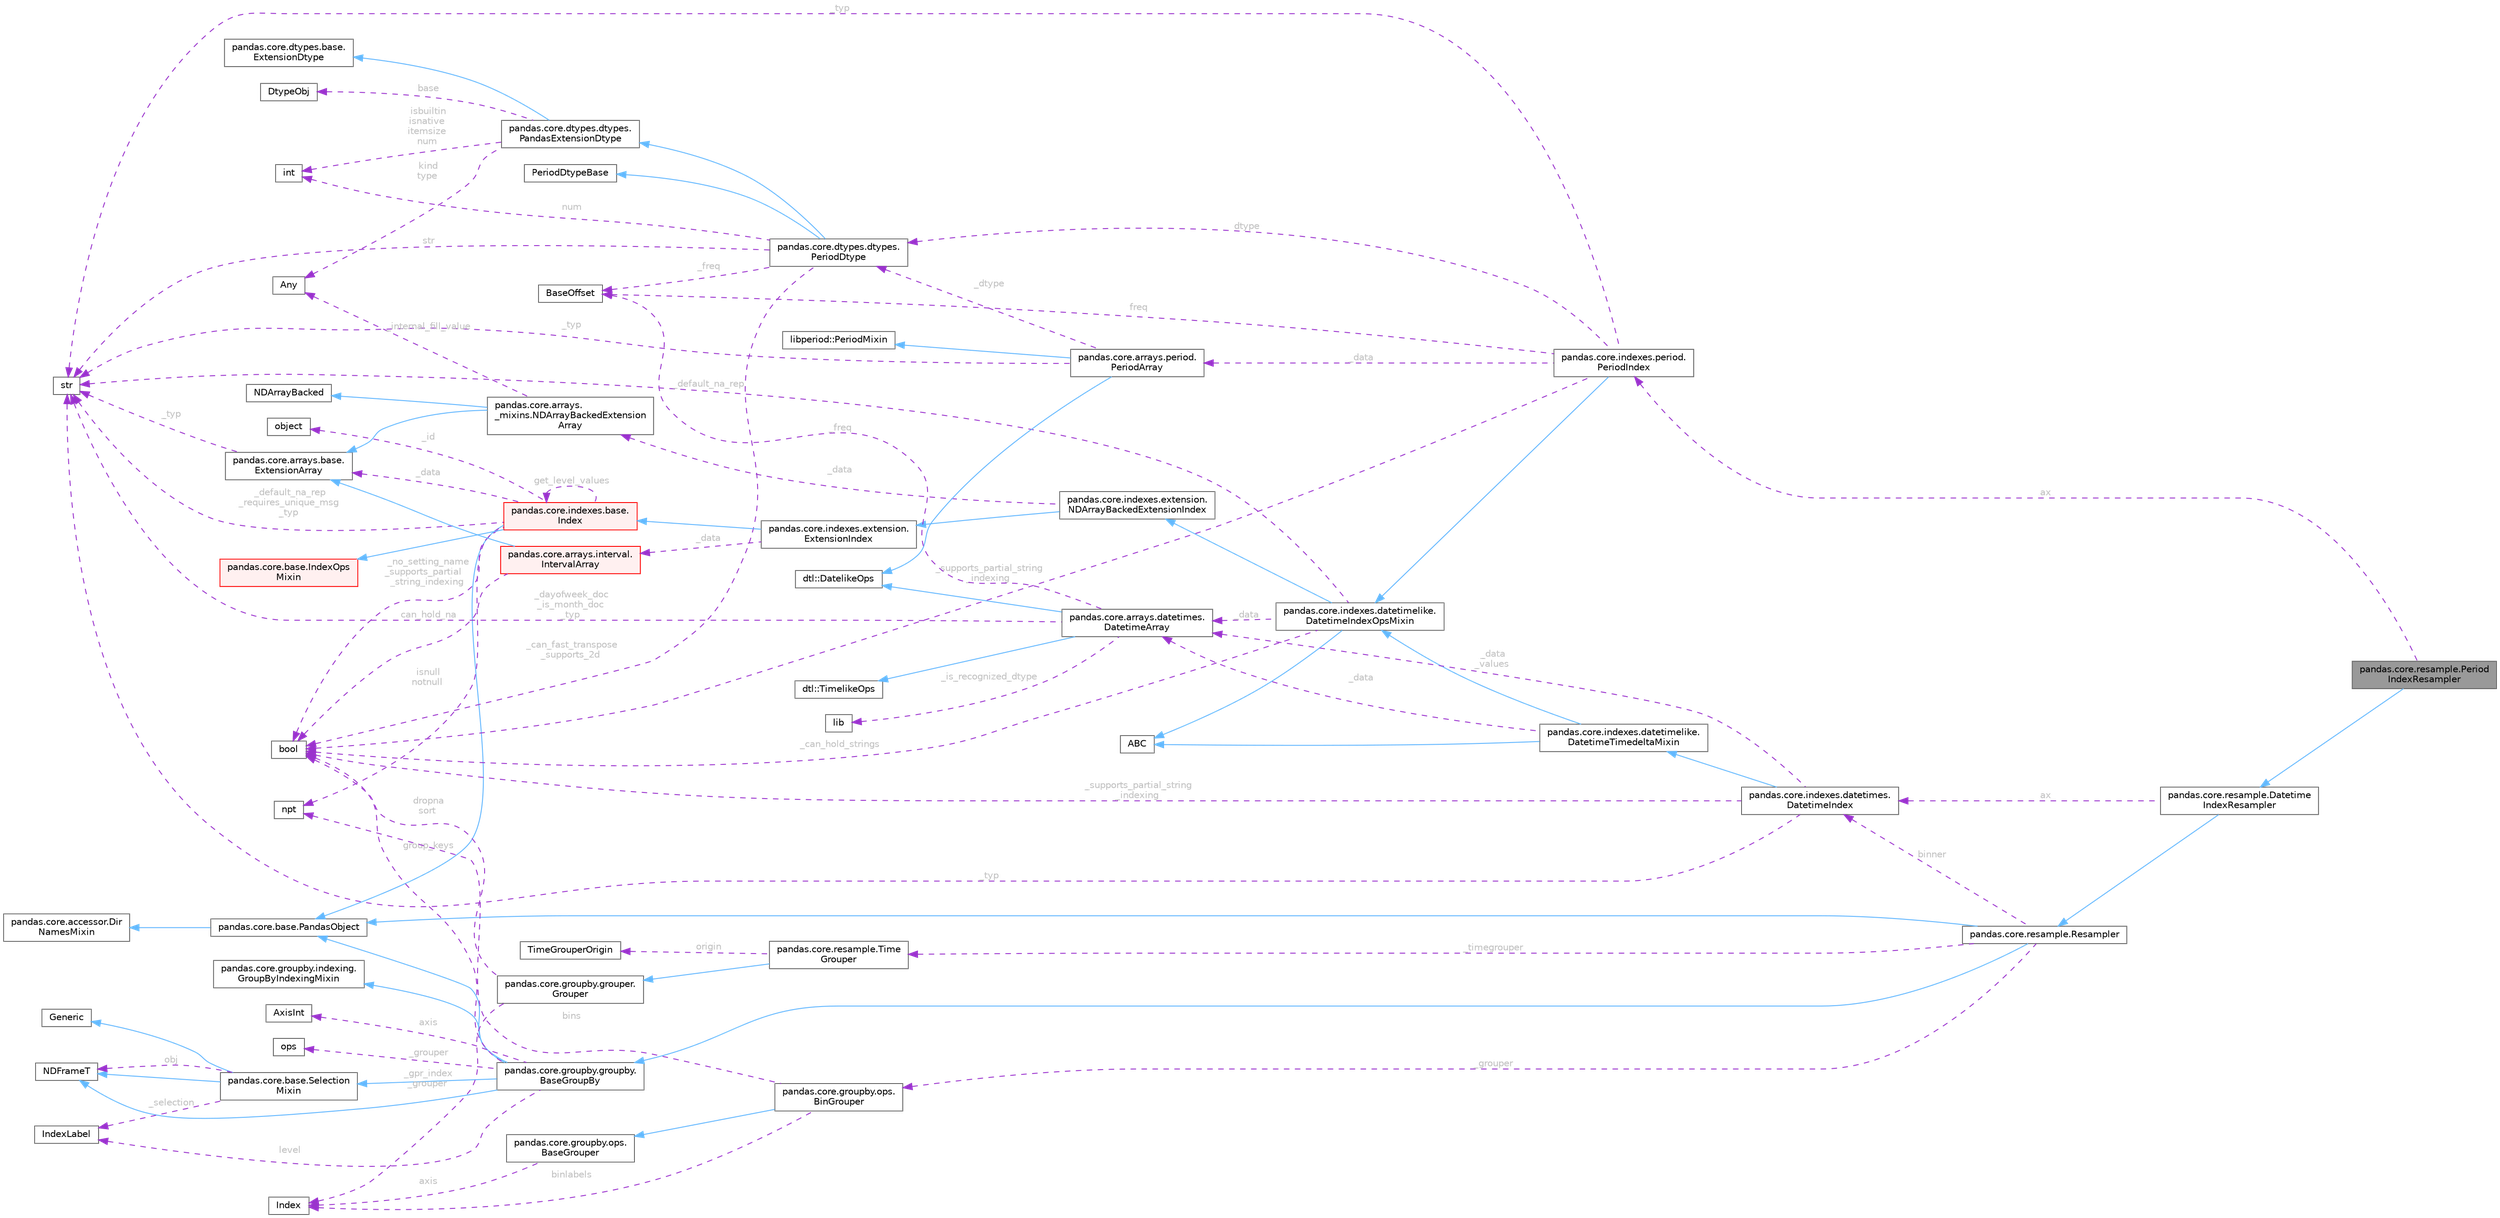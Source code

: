 digraph "pandas.core.resample.PeriodIndexResampler"
{
 // LATEX_PDF_SIZE
  bgcolor="transparent";
  edge [fontname=Helvetica,fontsize=10,labelfontname=Helvetica,labelfontsize=10];
  node [fontname=Helvetica,fontsize=10,shape=box,height=0.2,width=0.4];
  rankdir="LR";
  Node1 [id="Node000001",label="pandas.core.resample.Period\lIndexResampler",height=0.2,width=0.4,color="gray40", fillcolor="grey60", style="filled", fontcolor="black",tooltip=" "];
  Node2 -> Node1 [id="edge86_Node000001_Node000002",dir="back",color="steelblue1",style="solid",tooltip=" "];
  Node2 [id="Node000002",label="pandas.core.resample.Datetime\lIndexResampler",height=0.2,width=0.4,color="gray40", fillcolor="white", style="filled",URL="$classpandas_1_1core_1_1resample_1_1DatetimeIndexResampler.html",tooltip=" "];
  Node3 -> Node2 [id="edge87_Node000002_Node000003",dir="back",color="steelblue1",style="solid",tooltip=" "];
  Node3 [id="Node000003",label="pandas.core.resample.Resampler",height=0.2,width=0.4,color="gray40", fillcolor="white", style="filled",URL="$classpandas_1_1core_1_1resample_1_1Resampler.html",tooltip=" "];
  Node4 -> Node3 [id="edge88_Node000003_Node000004",dir="back",color="steelblue1",style="solid",tooltip=" "];
  Node4 [id="Node000004",label="pandas.core.groupby.groupby.\lBaseGroupBy",height=0.2,width=0.4,color="gray40", fillcolor="white", style="filled",URL="$classpandas_1_1core_1_1groupby_1_1groupby_1_1BaseGroupBy.html",tooltip=" "];
  Node5 -> Node4 [id="edge89_Node000004_Node000005",dir="back",color="steelblue1",style="solid",tooltip=" "];
  Node5 [id="Node000005",label="pandas.core.base.PandasObject",height=0.2,width=0.4,color="gray40", fillcolor="white", style="filled",URL="$classpandas_1_1core_1_1base_1_1PandasObject.html",tooltip=" "];
  Node6 -> Node5 [id="edge90_Node000005_Node000006",dir="back",color="steelblue1",style="solid",tooltip=" "];
  Node6 [id="Node000006",label="pandas.core.accessor.Dir\lNamesMixin",height=0.2,width=0.4,color="gray40", fillcolor="white", style="filled",URL="$classpandas_1_1core_1_1accessor_1_1DirNamesMixin.html",tooltip=" "];
  Node7 -> Node4 [id="edge91_Node000004_Node000007",dir="back",color="steelblue1",style="solid",tooltip=" "];
  Node7 [id="Node000007",label="pandas.core.base.Selection\lMixin",height=0.2,width=0.4,color="gray40", fillcolor="white", style="filled",URL="$classpandas_1_1core_1_1base_1_1SelectionMixin.html",tooltip=" "];
  Node8 -> Node7 [id="edge92_Node000007_Node000008",dir="back",color="steelblue1",style="solid",tooltip=" "];
  Node8 [id="Node000008",label="Generic",height=0.2,width=0.4,color="gray40", fillcolor="white", style="filled",tooltip=" "];
  Node9 -> Node7 [id="edge93_Node000007_Node000009",dir="back",color="steelblue1",style="solid",tooltip=" "];
  Node9 [id="Node000009",label="NDFrameT",height=0.2,width=0.4,color="gray40", fillcolor="white", style="filled",tooltip=" "];
  Node9 -> Node7 [id="edge94_Node000007_Node000009",dir="back",color="darkorchid3",style="dashed",tooltip=" ",label=" obj",fontcolor="grey" ];
  Node10 -> Node7 [id="edge95_Node000007_Node000010",dir="back",color="darkorchid3",style="dashed",tooltip=" ",label=" _selection",fontcolor="grey" ];
  Node10 [id="Node000010",label="IndexLabel",height=0.2,width=0.4,color="gray40", fillcolor="white", style="filled",tooltip=" "];
  Node9 -> Node4 [id="edge96_Node000004_Node000009",dir="back",color="steelblue1",style="solid",tooltip=" "];
  Node11 -> Node4 [id="edge97_Node000004_Node000011",dir="back",color="steelblue1",style="solid",tooltip=" "];
  Node11 [id="Node000011",label="pandas.core.groupby.indexing.\lGroupByIndexingMixin",height=0.2,width=0.4,color="gray40", fillcolor="white", style="filled",URL="$classpandas_1_1core_1_1groupby_1_1indexing_1_1GroupByIndexingMixin.html",tooltip=" "];
  Node12 -> Node4 [id="edge98_Node000004_Node000012",dir="back",color="darkorchid3",style="dashed",tooltip=" ",label=" axis",fontcolor="grey" ];
  Node12 [id="Node000012",label="AxisInt",height=0.2,width=0.4,color="gray40", fillcolor="white", style="filled",tooltip=" "];
  Node13 -> Node4 [id="edge99_Node000004_Node000013",dir="back",color="darkorchid3",style="dashed",tooltip=" ",label=" _grouper",fontcolor="grey" ];
  Node13 [id="Node000013",label="ops",height=0.2,width=0.4,color="gray40", fillcolor="white", style="filled",tooltip=" "];
  Node10 -> Node4 [id="edge100_Node000004_Node000010",dir="back",color="darkorchid3",style="dashed",tooltip=" ",label=" level",fontcolor="grey" ];
  Node14 -> Node4 [id="edge101_Node000004_Node000014",dir="back",color="darkorchid3",style="dashed",tooltip=" ",label=" group_keys",fontcolor="grey" ];
  Node14 [id="Node000014",label="bool",height=0.2,width=0.4,color="gray40", fillcolor="white", style="filled",tooltip=" "];
  Node5 -> Node3 [id="edge102_Node000003_Node000005",dir="back",color="steelblue1",style="solid",tooltip=" "];
  Node15 -> Node3 [id="edge103_Node000003_Node000015",dir="back",color="darkorchid3",style="dashed",tooltip=" ",label=" _grouper",fontcolor="grey" ];
  Node15 [id="Node000015",label="pandas.core.groupby.ops.\lBinGrouper",height=0.2,width=0.4,color="gray40", fillcolor="white", style="filled",URL="$classpandas_1_1core_1_1groupby_1_1ops_1_1BinGrouper.html",tooltip=" "];
  Node16 -> Node15 [id="edge104_Node000015_Node000016",dir="back",color="steelblue1",style="solid",tooltip=" "];
  Node16 [id="Node000016",label="pandas.core.groupby.ops.\lBaseGrouper",height=0.2,width=0.4,color="gray40", fillcolor="white", style="filled",URL="$classpandas_1_1core_1_1groupby_1_1ops_1_1BaseGrouper.html",tooltip=" "];
  Node17 -> Node16 [id="edge105_Node000016_Node000017",dir="back",color="darkorchid3",style="dashed",tooltip=" ",label=" axis",fontcolor="grey" ];
  Node17 [id="Node000017",label="Index",height=0.2,width=0.4,color="gray40", fillcolor="white", style="filled",tooltip=" "];
  Node18 -> Node15 [id="edge106_Node000015_Node000018",dir="back",color="darkorchid3",style="dashed",tooltip=" ",label=" bins",fontcolor="grey" ];
  Node18 [id="Node000018",label="npt",height=0.2,width=0.4,color="gray40", fillcolor="white", style="filled",tooltip=" "];
  Node17 -> Node15 [id="edge107_Node000015_Node000017",dir="back",color="darkorchid3",style="dashed",tooltip=" ",label=" binlabels",fontcolor="grey" ];
  Node19 -> Node3 [id="edge108_Node000003_Node000019",dir="back",color="darkorchid3",style="dashed",tooltip=" ",label=" _timegrouper",fontcolor="grey" ];
  Node19 [id="Node000019",label="pandas.core.resample.Time\lGrouper",height=0.2,width=0.4,color="gray40", fillcolor="white", style="filled",URL="$classpandas_1_1core_1_1resample_1_1TimeGrouper.html",tooltip=" "];
  Node20 -> Node19 [id="edge109_Node000019_Node000020",dir="back",color="steelblue1",style="solid",tooltip=" "];
  Node20 [id="Node000020",label="pandas.core.groupby.grouper.\lGrouper",height=0.2,width=0.4,color="gray40", fillcolor="white", style="filled",URL="$classpandas_1_1core_1_1groupby_1_1grouper_1_1Grouper.html",tooltip=" "];
  Node14 -> Node20 [id="edge110_Node000020_Node000014",dir="back",color="darkorchid3",style="dashed",tooltip=" ",label=" dropna\nsort",fontcolor="grey" ];
  Node17 -> Node20 [id="edge111_Node000020_Node000017",dir="back",color="darkorchid3",style="dashed",tooltip=" ",label=" _gpr_index\n_grouper",fontcolor="grey" ];
  Node21 -> Node19 [id="edge112_Node000019_Node000021",dir="back",color="darkorchid3",style="dashed",tooltip=" ",label=" origin",fontcolor="grey" ];
  Node21 [id="Node000021",label="TimeGrouperOrigin",height=0.2,width=0.4,color="gray40", fillcolor="white", style="filled",tooltip=" "];
  Node22 -> Node3 [id="edge113_Node000003_Node000022",dir="back",color="darkorchid3",style="dashed",tooltip=" ",label=" binner",fontcolor="grey" ];
  Node22 [id="Node000022",label="pandas.core.indexes.datetimes.\lDatetimeIndex",height=0.2,width=0.4,color="gray40", fillcolor="white", style="filled",URL="$classpandas_1_1core_1_1indexes_1_1datetimes_1_1DatetimeIndex.html",tooltip=" "];
  Node23 -> Node22 [id="edge114_Node000022_Node000023",dir="back",color="steelblue1",style="solid",tooltip=" "];
  Node23 [id="Node000023",label="pandas.core.indexes.datetimelike.\lDatetimeTimedeltaMixin",height=0.2,width=0.4,color="gray40", fillcolor="white", style="filled",URL="$classpandas_1_1core_1_1indexes_1_1datetimelike_1_1DatetimeTimedeltaMixin.html",tooltip=" "];
  Node24 -> Node23 [id="edge115_Node000023_Node000024",dir="back",color="steelblue1",style="solid",tooltip=" "];
  Node24 [id="Node000024",label="pandas.core.indexes.datetimelike.\lDatetimeIndexOpsMixin",height=0.2,width=0.4,color="gray40", fillcolor="white", style="filled",URL="$classpandas_1_1core_1_1indexes_1_1datetimelike_1_1DatetimeIndexOpsMixin.html",tooltip=" "];
  Node25 -> Node24 [id="edge116_Node000024_Node000025",dir="back",color="steelblue1",style="solid",tooltip=" "];
  Node25 [id="Node000025",label="pandas.core.indexes.extension.\lNDArrayBackedExtensionIndex",height=0.2,width=0.4,color="gray40", fillcolor="white", style="filled",URL="$classpandas_1_1core_1_1indexes_1_1extension_1_1NDArrayBackedExtensionIndex.html",tooltip=" "];
  Node26 -> Node25 [id="edge117_Node000025_Node000026",dir="back",color="steelblue1",style="solid",tooltip=" "];
  Node26 [id="Node000026",label="pandas.core.indexes.extension.\lExtensionIndex",height=0.2,width=0.4,color="gray40", fillcolor="white", style="filled",URL="$classpandas_1_1core_1_1indexes_1_1extension_1_1ExtensionIndex.html",tooltip=" "];
  Node27 -> Node26 [id="edge118_Node000026_Node000027",dir="back",color="steelblue1",style="solid",tooltip=" "];
  Node27 [id="Node000027",label="pandas.core.indexes.base.\lIndex",height=0.2,width=0.4,color="red", fillcolor="#FFF0F0", style="filled",URL="$classpandas_1_1core_1_1indexes_1_1base_1_1Index.html",tooltip=" "];
  Node28 -> Node27 [id="edge119_Node000027_Node000028",dir="back",color="steelblue1",style="solid",tooltip=" "];
  Node28 [id="Node000028",label="pandas.core.base.IndexOps\lMixin",height=0.2,width=0.4,color="red", fillcolor="#FFF0F0", style="filled",URL="$classpandas_1_1core_1_1base_1_1IndexOpsMixin.html",tooltip=" "];
  Node5 -> Node27 [id="edge120_Node000027_Node000005",dir="back",color="steelblue1",style="solid",tooltip=" "];
  Node30 -> Node27 [id="edge121_Node000027_Node000030",dir="back",color="darkorchid3",style="dashed",tooltip=" ",label=" _default_na_rep\n_requires_unique_msg\n_typ",fontcolor="grey" ];
  Node30 [id="Node000030",label="str",height=0.2,width=0.4,color="gray40", fillcolor="white", style="filled",tooltip=" "];
  Node31 -> Node27 [id="edge122_Node000027_Node000031",dir="back",color="darkorchid3",style="dashed",tooltip=" ",label=" _data",fontcolor="grey" ];
  Node31 [id="Node000031",label="pandas.core.arrays.base.\lExtensionArray",height=0.2,width=0.4,color="gray40", fillcolor="white", style="filled",URL="$classpandas_1_1core_1_1arrays_1_1base_1_1ExtensionArray.html",tooltip=" "];
  Node30 -> Node31 [id="edge123_Node000031_Node000030",dir="back",color="darkorchid3",style="dashed",tooltip=" ",label=" _typ",fontcolor="grey" ];
  Node32 -> Node27 [id="edge124_Node000027_Node000032",dir="back",color="darkorchid3",style="dashed",tooltip=" ",label=" _id",fontcolor="grey" ];
  Node32 [id="Node000032",label="object",height=0.2,width=0.4,color="gray40", fillcolor="white", style="filled",tooltip=" "];
  Node14 -> Node27 [id="edge125_Node000027_Node000014",dir="back",color="darkorchid3",style="dashed",tooltip=" ",label=" _no_setting_name\n_supports_partial\l_string_indexing",fontcolor="grey" ];
  Node27 -> Node27 [id="edge126_Node000027_Node000027",dir="back",color="darkorchid3",style="dashed",tooltip=" ",label=" get_level_values",fontcolor="grey" ];
  Node18 -> Node27 [id="edge127_Node000027_Node000018",dir="back",color="darkorchid3",style="dashed",tooltip=" ",label=" isnull\nnotnull",fontcolor="grey" ];
  Node34 -> Node26 [id="edge128_Node000026_Node000034",dir="back",color="darkorchid3",style="dashed",tooltip=" ",label=" _data",fontcolor="grey" ];
  Node34 [id="Node000034",label="pandas.core.arrays.interval.\lIntervalArray",height=0.2,width=0.4,color="red", fillcolor="#FFF0F0", style="filled",URL="$classpandas_1_1core_1_1arrays_1_1interval_1_1IntervalArray.html",tooltip=" "];
  Node31 -> Node34 [id="edge129_Node000034_Node000031",dir="back",color="steelblue1",style="solid",tooltip=" "];
  Node14 -> Node34 [id="edge130_Node000034_Node000014",dir="back",color="darkorchid3",style="dashed",tooltip=" ",label=" can_hold_na",fontcolor="grey" ];
  Node43 -> Node25 [id="edge131_Node000025_Node000043",dir="back",color="darkorchid3",style="dashed",tooltip=" ",label=" _data",fontcolor="grey" ];
  Node43 [id="Node000043",label="pandas.core.arrays.\l_mixins.NDArrayBackedExtension\lArray",height=0.2,width=0.4,color="gray40", fillcolor="white", style="filled",URL="$classpandas_1_1core_1_1arrays_1_1__mixins_1_1NDArrayBackedExtensionArray.html",tooltip=" "];
  Node44 -> Node43 [id="edge132_Node000043_Node000044",dir="back",color="steelblue1",style="solid",tooltip=" "];
  Node44 [id="Node000044",label="NDArrayBacked",height=0.2,width=0.4,color="gray40", fillcolor="white", style="filled",tooltip=" "];
  Node31 -> Node43 [id="edge133_Node000043_Node000031",dir="back",color="steelblue1",style="solid",tooltip=" "];
  Node39 -> Node43 [id="edge134_Node000043_Node000039",dir="back",color="darkorchid3",style="dashed",tooltip=" ",label=" _internal_fill_value",fontcolor="grey" ];
  Node39 [id="Node000039",label="Any",height=0.2,width=0.4,color="gray40", fillcolor="white", style="filled",tooltip=" "];
  Node45 -> Node24 [id="edge135_Node000024_Node000045",dir="back",color="steelblue1",style="solid",tooltip=" "];
  Node45 [id="Node000045",label="ABC",height=0.2,width=0.4,color="gray40", fillcolor="white", style="filled",tooltip=" "];
  Node14 -> Node24 [id="edge136_Node000024_Node000014",dir="back",color="darkorchid3",style="dashed",tooltip=" ",label=" _can_hold_strings",fontcolor="grey" ];
  Node46 -> Node24 [id="edge137_Node000024_Node000046",dir="back",color="darkorchid3",style="dashed",tooltip=" ",label=" _data",fontcolor="grey" ];
  Node46 [id="Node000046",label="pandas.core.arrays.datetimes.\lDatetimeArray",height=0.2,width=0.4,color="gray40", fillcolor="white", style="filled",URL="$classpandas_1_1core_1_1arrays_1_1datetimes_1_1DatetimeArray.html",tooltip=" "];
  Node47 -> Node46 [id="edge138_Node000046_Node000047",dir="back",color="steelblue1",style="solid",tooltip=" "];
  Node47 [id="Node000047",label="dtl::TimelikeOps",height=0.2,width=0.4,color="gray40", fillcolor="white", style="filled",tooltip=" "];
  Node48 -> Node46 [id="edge139_Node000046_Node000048",dir="back",color="steelblue1",style="solid",tooltip=" "];
  Node48 [id="Node000048",label="dtl::DatelikeOps",height=0.2,width=0.4,color="gray40", fillcolor="white", style="filled",tooltip=" "];
  Node30 -> Node46 [id="edge140_Node000046_Node000030",dir="back",color="darkorchid3",style="dashed",tooltip=" ",label=" _dayofweek_doc\n_is_month_doc\n_typ",fontcolor="grey" ];
  Node49 -> Node46 [id="edge141_Node000046_Node000049",dir="back",color="darkorchid3",style="dashed",tooltip=" ",label=" _is_recognized_dtype",fontcolor="grey" ];
  Node49 [id="Node000049",label="lib",height=0.2,width=0.4,color="gray40", fillcolor="white", style="filled",tooltip=" "];
  Node50 -> Node46 [id="edge142_Node000046_Node000050",dir="back",color="darkorchid3",style="dashed",tooltip=" ",label=" _freq",fontcolor="grey" ];
  Node50 [id="Node000050",label="BaseOffset",height=0.2,width=0.4,color="gray40", fillcolor="white", style="filled",tooltip=" "];
  Node30 -> Node24 [id="edge143_Node000024_Node000030",dir="back",color="darkorchid3",style="dashed",tooltip=" ",label=" _default_na_rep",fontcolor="grey" ];
  Node45 -> Node23 [id="edge144_Node000023_Node000045",dir="back",color="steelblue1",style="solid",tooltip=" "];
  Node46 -> Node23 [id="edge145_Node000023_Node000046",dir="back",color="darkorchid3",style="dashed",tooltip=" ",label=" _data",fontcolor="grey" ];
  Node30 -> Node22 [id="edge146_Node000022_Node000030",dir="back",color="darkorchid3",style="dashed",tooltip=" ",label=" _typ",fontcolor="grey" ];
  Node14 -> Node22 [id="edge147_Node000022_Node000014",dir="back",color="darkorchid3",style="dashed",tooltip=" ",label=" _supports_partial_string\l_indexing",fontcolor="grey" ];
  Node46 -> Node22 [id="edge148_Node000022_Node000046",dir="back",color="darkorchid3",style="dashed",tooltip=" ",label=" _data\n_values",fontcolor="grey" ];
  Node22 -> Node2 [id="edge149_Node000002_Node000022",dir="back",color="darkorchid3",style="dashed",tooltip=" ",label=" ax",fontcolor="grey" ];
  Node51 -> Node1 [id="edge150_Node000001_Node000051",dir="back",color="darkorchid3",style="dashed",tooltip=" ",label=" ax",fontcolor="grey" ];
  Node51 [id="Node000051",label="pandas.core.indexes.period.\lPeriodIndex",height=0.2,width=0.4,color="gray40", fillcolor="white", style="filled",URL="$classpandas_1_1core_1_1indexes_1_1period_1_1PeriodIndex.html",tooltip=" "];
  Node24 -> Node51 [id="edge151_Node000051_Node000024",dir="back",color="steelblue1",style="solid",tooltip=" "];
  Node30 -> Node51 [id="edge152_Node000051_Node000030",dir="back",color="darkorchid3",style="dashed",tooltip=" ",label=" _typ",fontcolor="grey" ];
  Node52 -> Node51 [id="edge153_Node000051_Node000052",dir="back",color="darkorchid3",style="dashed",tooltip=" ",label=" _data",fontcolor="grey" ];
  Node52 [id="Node000052",label="pandas.core.arrays.period.\lPeriodArray",height=0.2,width=0.4,color="gray40", fillcolor="white", style="filled",URL="$classpandas_1_1core_1_1arrays_1_1period_1_1PeriodArray.html",tooltip=" "];
  Node48 -> Node52 [id="edge154_Node000052_Node000048",dir="back",color="steelblue1",style="solid",tooltip=" "];
  Node53 -> Node52 [id="edge155_Node000052_Node000053",dir="back",color="steelblue1",style="solid",tooltip=" "];
  Node53 [id="Node000053",label="libperiod::PeriodMixin",height=0.2,width=0.4,color="gray40", fillcolor="white", style="filled",tooltip=" "];
  Node30 -> Node52 [id="edge156_Node000052_Node000030",dir="back",color="darkorchid3",style="dashed",tooltip=" ",label=" _typ",fontcolor="grey" ];
  Node54 -> Node52 [id="edge157_Node000052_Node000054",dir="back",color="darkorchid3",style="dashed",tooltip=" ",label=" _dtype",fontcolor="grey" ];
  Node54 [id="Node000054",label="pandas.core.dtypes.dtypes.\lPeriodDtype",height=0.2,width=0.4,color="gray40", fillcolor="white", style="filled",URL="$classpandas_1_1core_1_1dtypes_1_1dtypes_1_1PeriodDtype.html",tooltip=" "];
  Node55 -> Node54 [id="edge158_Node000054_Node000055",dir="back",color="steelblue1",style="solid",tooltip=" "];
  Node55 [id="Node000055",label="PeriodDtypeBase",height=0.2,width=0.4,color="gray40", fillcolor="white", style="filled",tooltip=" "];
  Node37 -> Node54 [id="edge159_Node000054_Node000037",dir="back",color="steelblue1",style="solid",tooltip=" "];
  Node37 [id="Node000037",label="pandas.core.dtypes.dtypes.\lPandasExtensionDtype",height=0.2,width=0.4,color="gray40", fillcolor="white", style="filled",URL="$classpandas_1_1core_1_1dtypes_1_1dtypes_1_1PandasExtensionDtype.html",tooltip=" "];
  Node38 -> Node37 [id="edge160_Node000037_Node000038",dir="back",color="steelblue1",style="solid",tooltip=" "];
  Node38 [id="Node000038",label="pandas.core.dtypes.base.\lExtensionDtype",height=0.2,width=0.4,color="gray40", fillcolor="white", style="filled",URL="$classpandas_1_1core_1_1dtypes_1_1base_1_1ExtensionDtype.html",tooltip=" "];
  Node39 -> Node37 [id="edge161_Node000037_Node000039",dir="back",color="darkorchid3",style="dashed",tooltip=" ",label=" kind\ntype",fontcolor="grey" ];
  Node40 -> Node37 [id="edge162_Node000037_Node000040",dir="back",color="darkorchid3",style="dashed",tooltip=" ",label=" isbuiltin\nisnative\nitemsize\nnum",fontcolor="grey" ];
  Node40 [id="Node000040",label="int",height=0.2,width=0.4,color="gray40", fillcolor="white", style="filled",tooltip=" "];
  Node41 -> Node37 [id="edge163_Node000037_Node000041",dir="back",color="darkorchid3",style="dashed",tooltip=" ",label=" base",fontcolor="grey" ];
  Node41 [id="Node000041",label="DtypeObj",height=0.2,width=0.4,color="gray40", fillcolor="white", style="filled",tooltip=" "];
  Node30 -> Node54 [id="edge164_Node000054_Node000030",dir="back",color="darkorchid3",style="dashed",tooltip=" ",label=" str",fontcolor="grey" ];
  Node40 -> Node54 [id="edge165_Node000054_Node000040",dir="back",color="darkorchid3",style="dashed",tooltip=" ",label=" num",fontcolor="grey" ];
  Node50 -> Node54 [id="edge166_Node000054_Node000050",dir="back",color="darkorchid3",style="dashed",tooltip=" ",label=" _freq",fontcolor="grey" ];
  Node14 -> Node54 [id="edge167_Node000054_Node000014",dir="back",color="darkorchid3",style="dashed",tooltip=" ",label=" _can_fast_transpose\n_supports_2d",fontcolor="grey" ];
  Node50 -> Node51 [id="edge168_Node000051_Node000050",dir="back",color="darkorchid3",style="dashed",tooltip=" ",label=" freq",fontcolor="grey" ];
  Node54 -> Node51 [id="edge169_Node000051_Node000054",dir="back",color="darkorchid3",style="dashed",tooltip=" ",label=" dtype",fontcolor="grey" ];
  Node14 -> Node51 [id="edge170_Node000051_Node000014",dir="back",color="darkorchid3",style="dashed",tooltip=" ",label=" _supports_partial_string\l_indexing",fontcolor="grey" ];
}
